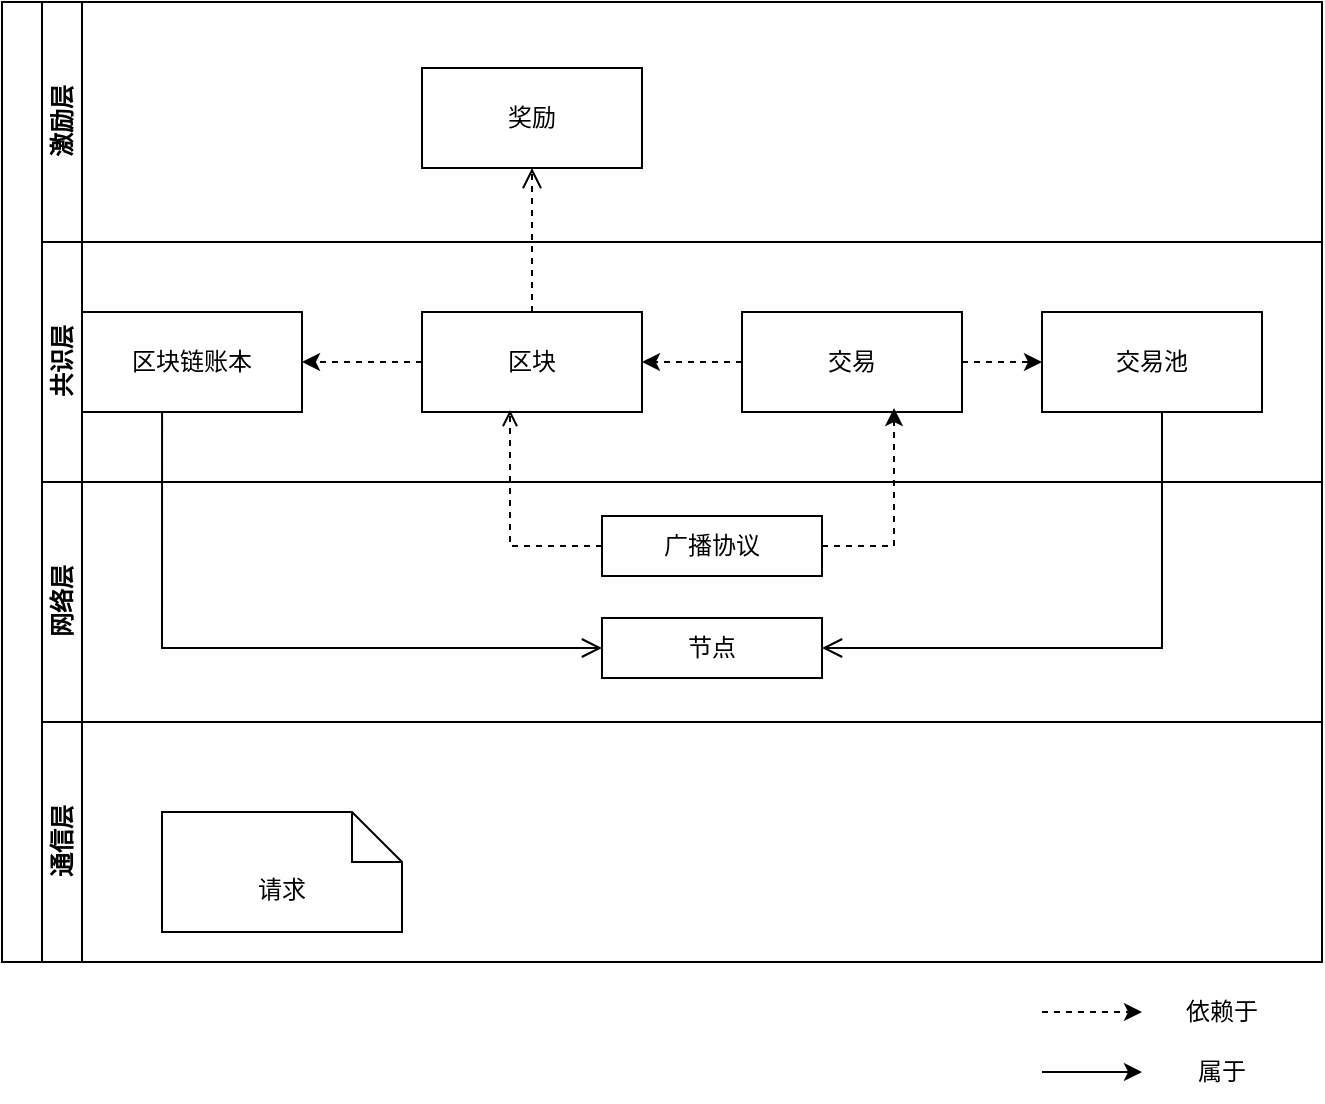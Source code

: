 <mxfile version="21.3.7" type="github">
  <diagram id="kgpKYQtTHZ0yAKxKKP6v" name="Page-1">
    <mxGraphModel dx="1050" dy="485" grid="1" gridSize="10" guides="1" tooltips="1" connect="1" arrows="1" fold="1" page="1" pageScale="1" pageWidth="850" pageHeight="1100" math="0" shadow="0">
      <root>
        <mxCell id="0" />
        <mxCell id="1" parent="0" />
        <mxCell id="hSn98TIKcwbW9a03WMS8-4" value="区块链账本" style="html=1;whiteSpace=wrap;" parent="1" vertex="1">
          <mxGeometry x="200" y="200" width="110" height="50" as="geometry" />
        </mxCell>
        <mxCell id="hSn98TIKcwbW9a03WMS8-28" style="edgeStyle=orthogonalEdgeStyle;rounded=0;orthogonalLoop=1;jettySize=auto;html=1;exitX=0;exitY=0.5;exitDx=0;exitDy=0;entryX=1;entryY=0.5;entryDx=0;entryDy=0;dashed=1;" parent="1" source="hSn98TIKcwbW9a03WMS8-5" target="hSn98TIKcwbW9a03WMS8-4" edge="1">
          <mxGeometry relative="1" as="geometry" />
        </mxCell>
        <mxCell id="hSn98TIKcwbW9a03WMS8-5" value="区块" style="html=1;whiteSpace=wrap;" parent="1" vertex="1">
          <mxGeometry x="370" y="200" width="110" height="50" as="geometry" />
        </mxCell>
        <mxCell id="hSn98TIKcwbW9a03WMS8-26" style="edgeStyle=orthogonalEdgeStyle;rounded=0;orthogonalLoop=1;jettySize=auto;html=1;exitX=0;exitY=0.5;exitDx=0;exitDy=0;entryX=1;entryY=0.5;entryDx=0;entryDy=0;dashed=1;" parent="1" source="hSn98TIKcwbW9a03WMS8-6" target="hSn98TIKcwbW9a03WMS8-5" edge="1">
          <mxGeometry relative="1" as="geometry" />
        </mxCell>
        <mxCell id="hSn98TIKcwbW9a03WMS8-27" style="edgeStyle=orthogonalEdgeStyle;rounded=0;orthogonalLoop=1;jettySize=auto;html=1;exitX=1;exitY=0.5;exitDx=0;exitDy=0;entryX=0;entryY=0.5;entryDx=0;entryDy=0;dashed=1;" parent="1" source="hSn98TIKcwbW9a03WMS8-6" target="hSn98TIKcwbW9a03WMS8-7" edge="1">
          <mxGeometry relative="1" as="geometry" />
        </mxCell>
        <mxCell id="hSn98TIKcwbW9a03WMS8-6" value="交易" style="html=1;whiteSpace=wrap;" parent="1" vertex="1">
          <mxGeometry x="530" y="200" width="110" height="50" as="geometry" />
        </mxCell>
        <mxCell id="hSn98TIKcwbW9a03WMS8-7" value="交易池" style="html=1;whiteSpace=wrap;" parent="1" vertex="1">
          <mxGeometry x="680" y="200" width="110" height="50" as="geometry" />
        </mxCell>
        <mxCell id="hSn98TIKcwbW9a03WMS8-25" style="edgeStyle=orthogonalEdgeStyle;rounded=0;orthogonalLoop=1;jettySize=auto;html=1;exitX=1;exitY=0.5;exitDx=0;exitDy=0;entryX=0.691;entryY=0.96;entryDx=0;entryDy=0;entryPerimeter=0;dashed=1;" parent="1" source="hSn98TIKcwbW9a03WMS8-8" target="hSn98TIKcwbW9a03WMS8-6" edge="1">
          <mxGeometry relative="1" as="geometry" />
        </mxCell>
        <mxCell id="hSn98TIKcwbW9a03WMS8-8" value="广播协议" style="html=1;whiteSpace=wrap;" parent="1" vertex="1">
          <mxGeometry x="460" y="302" width="110" height="30" as="geometry" />
        </mxCell>
        <mxCell id="hSn98TIKcwbW9a03WMS8-9" value="节点" style="html=1;whiteSpace=wrap;" parent="1" vertex="1">
          <mxGeometry x="460" y="353" width="110" height="30" as="geometry" />
        </mxCell>
        <mxCell id="hSn98TIKcwbW9a03WMS8-10" value="" style="swimlane;childLayout=stackLayout;resizeParent=1;resizeParentMax=0;horizontal=0;startSize=20;horizontalStack=0;html=1;fillColor=default;rotation=0;" parent="1" vertex="1">
          <mxGeometry x="160" y="45" width="660" height="480" as="geometry" />
        </mxCell>
        <mxCell id="hSn98TIKcwbW9a03WMS8-11" value="激励层" style="swimlane;startSize=20;horizontal=0;html=1;" parent="hSn98TIKcwbW9a03WMS8-10" vertex="1">
          <mxGeometry x="20" width="640" height="120" as="geometry" />
        </mxCell>
        <mxCell id="hSn98TIKcwbW9a03WMS8-3" value="奖励" style="html=1;whiteSpace=wrap;" parent="hSn98TIKcwbW9a03WMS8-11" vertex="1">
          <mxGeometry x="190" y="33" width="110" height="50" as="geometry" />
        </mxCell>
        <mxCell id="hSn98TIKcwbW9a03WMS8-12" value="共识层" style="swimlane;startSize=20;horizontal=0;html=1;" parent="hSn98TIKcwbW9a03WMS8-10" vertex="1">
          <mxGeometry x="20" y="120" width="640" height="120" as="geometry" />
        </mxCell>
        <mxCell id="hSn98TIKcwbW9a03WMS8-13" value="网络层" style="swimlane;startSize=20;horizontal=0;html=1;" parent="hSn98TIKcwbW9a03WMS8-10" vertex="1">
          <mxGeometry x="20" y="240" width="640" height="120" as="geometry" />
        </mxCell>
        <mxCell id="hSn98TIKcwbW9a03WMS8-16" style="swimlane;startSize=20;horizontal=0;html=1;" parent="hSn98TIKcwbW9a03WMS8-10" vertex="1">
          <mxGeometry x="20" y="360" width="640" height="120" as="geometry" />
        </mxCell>
        <mxCell id="hSn98TIKcwbW9a03WMS8-15" value="通信层" style="swimlane;startSize=20;horizontal=0;html=1;" parent="1" vertex="1">
          <mxGeometry x="180" y="405" width="640" height="120" as="geometry" />
        </mxCell>
        <mxCell id="hSn98TIKcwbW9a03WMS8-30" value="请求" style="shape=note2;boundedLbl=1;whiteSpace=wrap;html=1;size=25;verticalAlign=top;align=center;" parent="hSn98TIKcwbW9a03WMS8-15" vertex="1">
          <mxGeometry x="60" y="45" width="120" height="60" as="geometry" />
        </mxCell>
        <mxCell id="hSn98TIKcwbW9a03WMS8-19" value="" style="endArrow=open;startArrow=none;endFill=0;startFill=0;endSize=8;html=1;verticalAlign=bottom;labelBackgroundColor=none;strokeWidth=1;rounded=0;exitX=0.364;exitY=1;exitDx=0;exitDy=0;exitPerimeter=0;entryX=0;entryY=0.5;entryDx=0;entryDy=0;" parent="1" source="hSn98TIKcwbW9a03WMS8-4" target="hSn98TIKcwbW9a03WMS8-9" edge="1">
          <mxGeometry width="160" relative="1" as="geometry">
            <mxPoint x="340" y="260" as="sourcePoint" />
            <mxPoint x="240" y="370" as="targetPoint" />
            <Array as="points">
              <mxPoint x="240" y="368" />
            </Array>
          </mxGeometry>
        </mxCell>
        <mxCell id="hSn98TIKcwbW9a03WMS8-20" value="" style="endArrow=open;startArrow=none;endFill=0;startFill=0;endSize=8;html=1;verticalAlign=bottom;labelBackgroundColor=none;strokeWidth=1;rounded=0;entryX=1;entryY=0.5;entryDx=0;entryDy=0;" parent="1" target="hSn98TIKcwbW9a03WMS8-9" edge="1">
          <mxGeometry width="160" relative="1" as="geometry">
            <mxPoint x="740" y="250" as="sourcePoint" />
            <mxPoint x="500" y="260" as="targetPoint" />
            <Array as="points">
              <mxPoint x="740" y="368" />
            </Array>
          </mxGeometry>
        </mxCell>
        <mxCell id="hSn98TIKcwbW9a03WMS8-22" value="" style="html=1;verticalAlign=bottom;labelBackgroundColor=none;endArrow=open;endFill=0;dashed=1;rounded=0;exitX=0;exitY=0.5;exitDx=0;exitDy=0;entryX=0.4;entryY=0.98;entryDx=0;entryDy=0;entryPerimeter=0;" parent="1" source="hSn98TIKcwbW9a03WMS8-8" target="hSn98TIKcwbW9a03WMS8-5" edge="1">
          <mxGeometry width="160" relative="1" as="geometry">
            <mxPoint x="340" y="260" as="sourcePoint" />
            <mxPoint x="500" y="260" as="targetPoint" />
            <Array as="points">
              <mxPoint x="414" y="317" />
            </Array>
          </mxGeometry>
        </mxCell>
        <mxCell id="hSn98TIKcwbW9a03WMS8-24" value="" style="endArrow=open;startArrow=none;endFill=0;startFill=0;endSize=8;html=1;verticalAlign=bottom;dashed=1;labelBackgroundColor=none;rounded=0;exitX=0.5;exitY=0;exitDx=0;exitDy=0;entryX=0.5;entryY=1;entryDx=0;entryDy=0;" parent="1" source="hSn98TIKcwbW9a03WMS8-5" target="hSn98TIKcwbW9a03WMS8-3" edge="1">
          <mxGeometry width="160" relative="1" as="geometry">
            <mxPoint x="340" y="260" as="sourcePoint" />
            <mxPoint x="500" y="260" as="targetPoint" />
          </mxGeometry>
        </mxCell>
        <mxCell id="hSn98TIKcwbW9a03WMS8-34" value="" style="endArrow=classic;html=1;rounded=0;dashed=1;" parent="1" edge="1">
          <mxGeometry width="50" height="50" relative="1" as="geometry">
            <mxPoint x="680" y="550" as="sourcePoint" />
            <mxPoint x="730" y="550" as="targetPoint" />
            <Array as="points">
              <mxPoint x="690" y="550" />
            </Array>
          </mxGeometry>
        </mxCell>
        <mxCell id="hSn98TIKcwbW9a03WMS8-33" value="" style="endArrow=classic;html=1;rounded=0;" parent="1" edge="1">
          <mxGeometry width="50" height="50" relative="1" as="geometry">
            <mxPoint x="680" y="580" as="sourcePoint" />
            <mxPoint x="730" y="580" as="targetPoint" />
            <Array as="points">
              <mxPoint x="690" y="580" />
            </Array>
          </mxGeometry>
        </mxCell>
        <mxCell id="hSn98TIKcwbW9a03WMS8-35" value="依赖于" style="text;html=1;strokeColor=none;fillColor=none;align=center;verticalAlign=middle;whiteSpace=wrap;rounded=0;" parent="1" vertex="1">
          <mxGeometry x="740" y="535" width="60" height="30" as="geometry" />
        </mxCell>
        <mxCell id="hSn98TIKcwbW9a03WMS8-36" value="属于" style="text;html=1;strokeColor=none;fillColor=none;align=center;verticalAlign=middle;whiteSpace=wrap;rounded=0;" parent="1" vertex="1">
          <mxGeometry x="740" y="565" width="60" height="30" as="geometry" />
        </mxCell>
      </root>
    </mxGraphModel>
  </diagram>
</mxfile>
